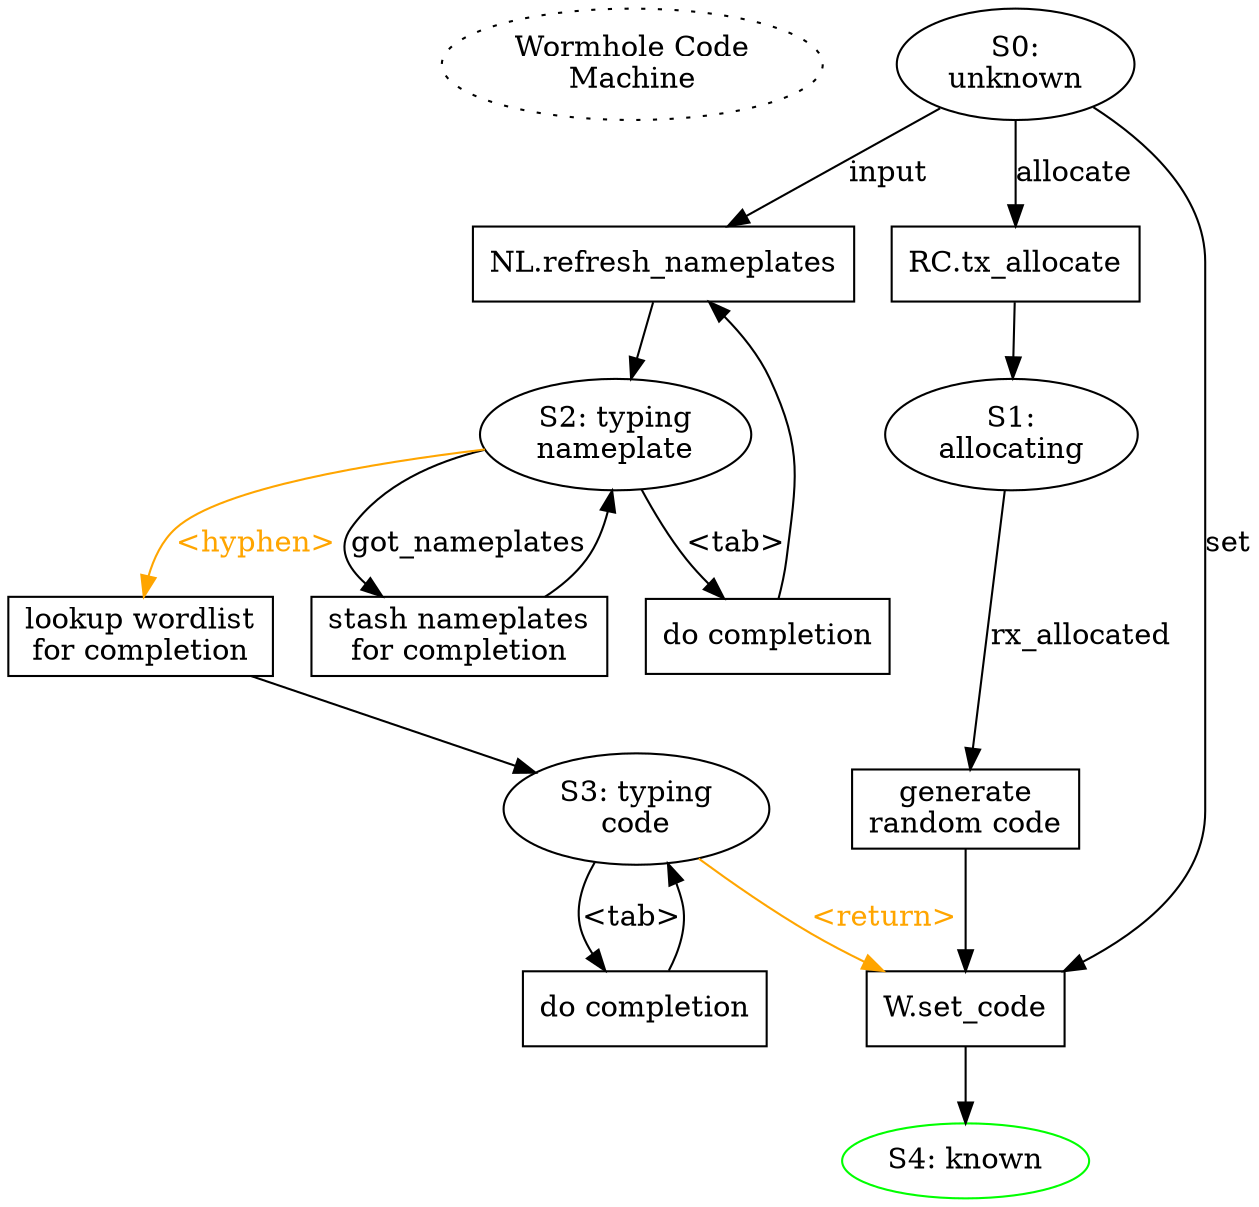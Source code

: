 digraph {

        start [label="Wormhole Code\nMachine" style="dotted"]
        {rank=same; start S0}
        {rank=same; P0_list_nameplates P0_allocate}
        {rank=same; S1 S2}
        {rank=same; S3 P1_generate}
        start -> S0 [style="invis"]
        S0 [label="S0:\nunknown"]
        S0 -> P0_set_code [label="set"]
        P0_set_code [shape="box" label="W.set_code"]
        P0_set_code -> S4
        S4 [label="S4: known" color="green"]

        S0 -> P0_list_nameplates [label="input"]
        S2 [label="S2: typing\nnameplate"]

        S2 -> P2_completion [label="<tab>"]
        P2_completion [shape="box" label="do completion"]
        P2_completion -> P0_list_nameplates
        P0_list_nameplates [shape="box" label="NL.refresh_nameplates"]
        P0_list_nameplates -> S2

        S2 -> P2_got_nameplates [label="got_nameplates"]
        P2_got_nameplates [shape="box" label="stash nameplates\nfor completion"]
        P2_got_nameplates -> S2
        S2 -> P2_finish [label="<hyphen>" color="orange" fontcolor="orange"]
        P2_finish [shape="box" label="lookup wordlist\nfor completion"]
        P2_finish -> S3
        S3 [label="S3: typing\ncode"]
        S3 -> P3_completion [label="<tab>"]
        P3_completion [shape="box" label="do completion"]
        P3_completion -> S3

        S3 -> P0_set_code [label="<return>"
                           color="orange" fontcolor="orange"]

        S0 -> P0_allocate [label="allocate"]
        P0_allocate [shape="box" label="RC.tx_allocate"]
        P0_allocate -> S1
        S1 [label="S1:\nallocating"]
        S1 -> P1_generate [label="rx_allocated"]
        P1_generate [shape="box" label="generate\nrandom code"]
        P1_generate -> P0_set_code
        
}
